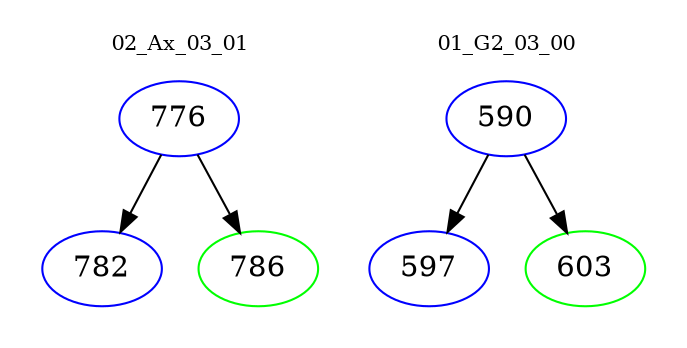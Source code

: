 digraph{
subgraph cluster_0 {
color = white
label = "02_Ax_03_01";
fontsize=10;
T0_776 [label="776", color="blue"]
T0_776 -> T0_782 [color="black"]
T0_782 [label="782", color="blue"]
T0_776 -> T0_786 [color="black"]
T0_786 [label="786", color="green"]
}
subgraph cluster_1 {
color = white
label = "01_G2_03_00";
fontsize=10;
T1_590 [label="590", color="blue"]
T1_590 -> T1_597 [color="black"]
T1_597 [label="597", color="blue"]
T1_590 -> T1_603 [color="black"]
T1_603 [label="603", color="green"]
}
}
